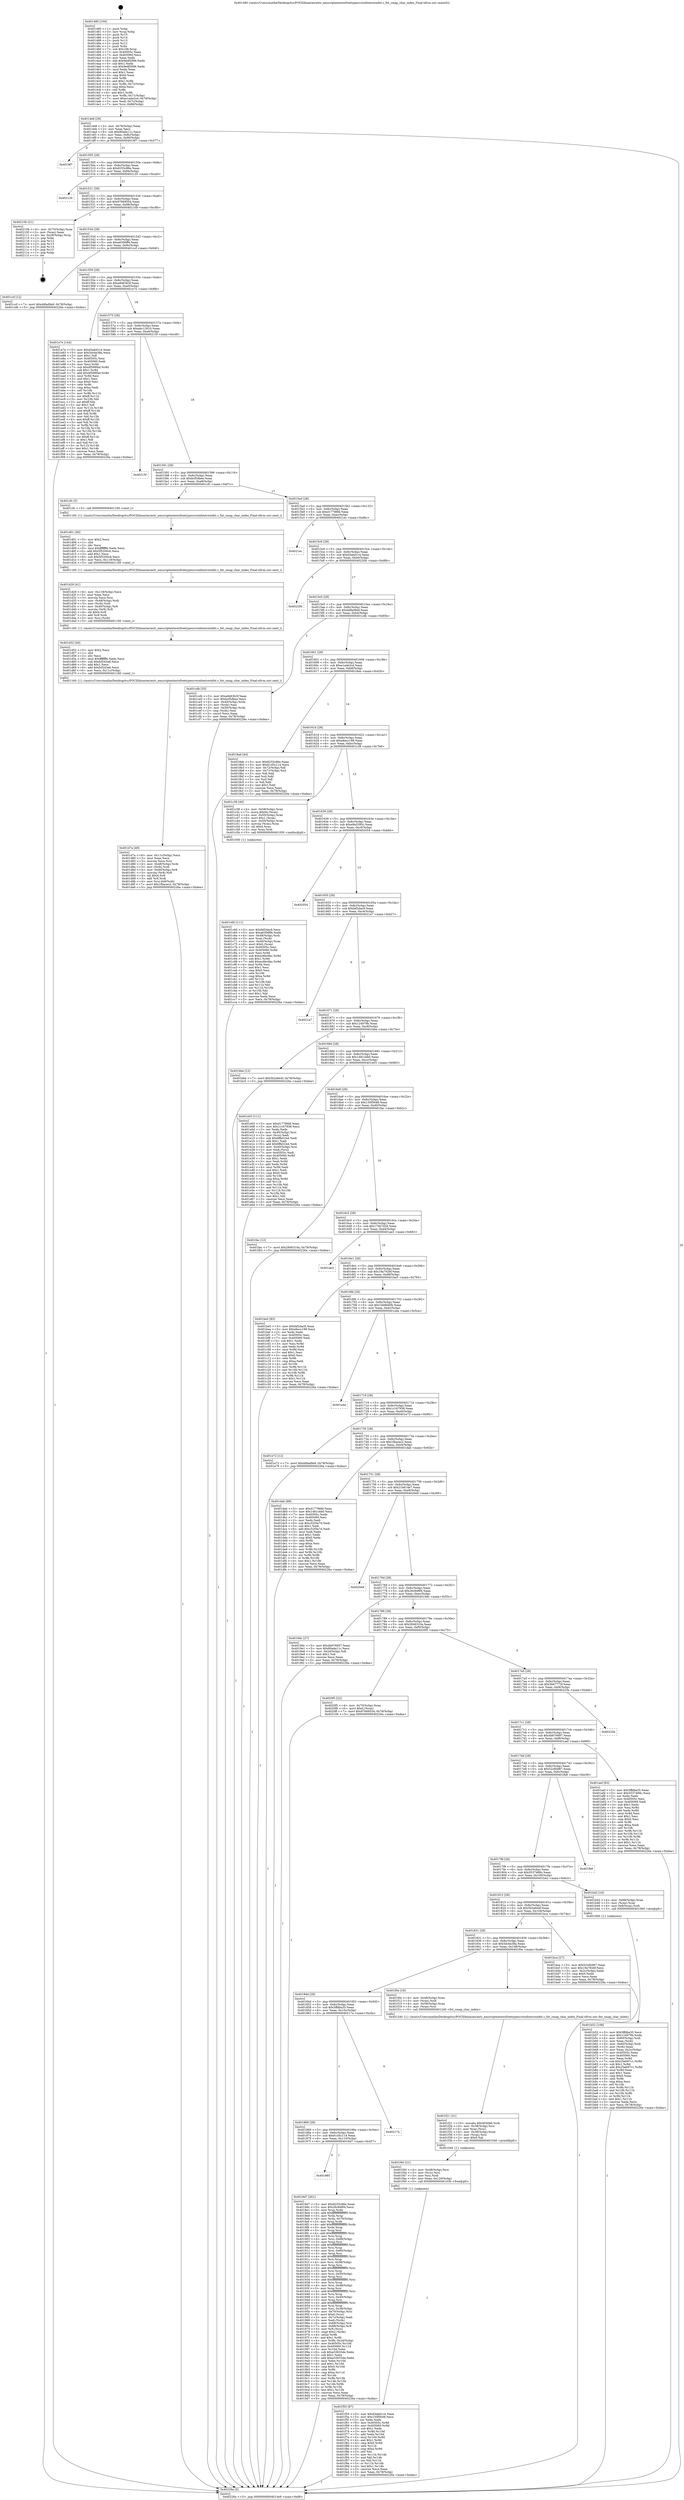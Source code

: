 digraph "0x401480" {
  label = "0x401480 (/mnt/c/Users/mathe/Desktop/tcc/POCII/binaries/extr_emscriptentestsfreetypesrcwinfontswinfnt.c_fnt_cmap_char_index_Final-ollvm.out::main(0))"
  labelloc = "t"
  node[shape=record]

  Entry [label="",width=0.3,height=0.3,shape=circle,fillcolor=black,style=filled]
  "0x4014e8" [label="{
     0x4014e8 [29]\l
     | [instrs]\l
     &nbsp;&nbsp;0x4014e8 \<+3\>: mov -0x78(%rbp),%eax\l
     &nbsp;&nbsp;0x4014eb \<+2\>: mov %eax,%ecx\l
     &nbsp;&nbsp;0x4014ed \<+6\>: sub $0x80ada11c,%ecx\l
     &nbsp;&nbsp;0x4014f3 \<+6\>: mov %eax,-0x8c(%rbp)\l
     &nbsp;&nbsp;0x4014f9 \<+6\>: mov %ecx,-0x90(%rbp)\l
     &nbsp;&nbsp;0x4014ff \<+6\>: je 00000000004019f7 \<main+0x577\>\l
  }"]
  "0x4019f7" [label="{
     0x4019f7\l
  }", style=dashed]
  "0x401505" [label="{
     0x401505 [28]\l
     | [instrs]\l
     &nbsp;&nbsp;0x401505 \<+5\>: jmp 000000000040150a \<main+0x8a\>\l
     &nbsp;&nbsp;0x40150a \<+6\>: mov -0x8c(%rbp),%eax\l
     &nbsp;&nbsp;0x401510 \<+5\>: sub $0x8255c86e,%eax\l
     &nbsp;&nbsp;0x401515 \<+6\>: mov %eax,-0x94(%rbp)\l
     &nbsp;&nbsp;0x40151b \<+6\>: je 0000000000402120 \<main+0xca0\>\l
  }"]
  Exit [label="",width=0.3,height=0.3,shape=circle,fillcolor=black,style=filled,peripheries=2]
  "0x402120" [label="{
     0x402120\l
  }", style=dashed]
  "0x401521" [label="{
     0x401521 [28]\l
     | [instrs]\l
     &nbsp;&nbsp;0x401521 \<+5\>: jmp 0000000000401526 \<main+0xa6\>\l
     &nbsp;&nbsp;0x401526 \<+6\>: mov -0x8c(%rbp),%eax\l
     &nbsp;&nbsp;0x40152c \<+5\>: sub $0x97669554,%eax\l
     &nbsp;&nbsp;0x401531 \<+6\>: mov %eax,-0x98(%rbp)\l
     &nbsp;&nbsp;0x401537 \<+6\>: je 000000000040210b \<main+0xc8b\>\l
  }"]
  "0x401f55" [label="{
     0x401f55 [87]\l
     | [instrs]\l
     &nbsp;&nbsp;0x401f55 \<+5\>: mov $0xd3abd1c4,%eax\l
     &nbsp;&nbsp;0x401f5a \<+5\>: mov $0x150f5648,%ecx\l
     &nbsp;&nbsp;0x401f5f \<+2\>: xor %edx,%edx\l
     &nbsp;&nbsp;0x401f61 \<+8\>: mov 0x40505c,%r8d\l
     &nbsp;&nbsp;0x401f69 \<+8\>: mov 0x405060,%r9d\l
     &nbsp;&nbsp;0x401f71 \<+3\>: sub $0x1,%edx\l
     &nbsp;&nbsp;0x401f74 \<+3\>: mov %r8d,%r10d\l
     &nbsp;&nbsp;0x401f77 \<+3\>: add %edx,%r10d\l
     &nbsp;&nbsp;0x401f7a \<+4\>: imul %r10d,%r8d\l
     &nbsp;&nbsp;0x401f7e \<+4\>: and $0x1,%r8d\l
     &nbsp;&nbsp;0x401f82 \<+4\>: cmp $0x0,%r8d\l
     &nbsp;&nbsp;0x401f86 \<+4\>: sete %r11b\l
     &nbsp;&nbsp;0x401f8a \<+4\>: cmp $0xa,%r9d\l
     &nbsp;&nbsp;0x401f8e \<+3\>: setl %bl\l
     &nbsp;&nbsp;0x401f91 \<+3\>: mov %r11b,%r14b\l
     &nbsp;&nbsp;0x401f94 \<+3\>: and %bl,%r14b\l
     &nbsp;&nbsp;0x401f97 \<+3\>: xor %bl,%r11b\l
     &nbsp;&nbsp;0x401f9a \<+3\>: or %r11b,%r14b\l
     &nbsp;&nbsp;0x401f9d \<+4\>: test $0x1,%r14b\l
     &nbsp;&nbsp;0x401fa1 \<+3\>: cmovne %ecx,%eax\l
     &nbsp;&nbsp;0x401fa4 \<+3\>: mov %eax,-0x78(%rbp)\l
     &nbsp;&nbsp;0x401fa7 \<+5\>: jmp 000000000040226a \<main+0xdea\>\l
  }"]
  "0x40210b" [label="{
     0x40210b [21]\l
     | [instrs]\l
     &nbsp;&nbsp;0x40210b \<+4\>: mov -0x70(%rbp),%rax\l
     &nbsp;&nbsp;0x40210f \<+2\>: mov (%rax),%eax\l
     &nbsp;&nbsp;0x402111 \<+4\>: lea -0x28(%rbp),%rsp\l
     &nbsp;&nbsp;0x402115 \<+1\>: pop %rbx\l
     &nbsp;&nbsp;0x402116 \<+2\>: pop %r12\l
     &nbsp;&nbsp;0x402118 \<+2\>: pop %r13\l
     &nbsp;&nbsp;0x40211a \<+2\>: pop %r14\l
     &nbsp;&nbsp;0x40211c \<+2\>: pop %r15\l
     &nbsp;&nbsp;0x40211e \<+1\>: pop %rbp\l
     &nbsp;&nbsp;0x40211f \<+1\>: ret\l
  }"]
  "0x40153d" [label="{
     0x40153d [28]\l
     | [instrs]\l
     &nbsp;&nbsp;0x40153d \<+5\>: jmp 0000000000401542 \<main+0xc2\>\l
     &nbsp;&nbsp;0x401542 \<+6\>: mov -0x8c(%rbp),%eax\l
     &nbsp;&nbsp;0x401548 \<+5\>: sub $0xa6306ff4,%eax\l
     &nbsp;&nbsp;0x40154d \<+6\>: mov %eax,-0x9c(%rbp)\l
     &nbsp;&nbsp;0x401553 \<+6\>: je 0000000000401ccf \<main+0x84f\>\l
  }"]
  "0x401f40" [label="{
     0x401f40 [21]\l
     | [instrs]\l
     &nbsp;&nbsp;0x401f40 \<+4\>: mov -0x48(%rbp),%rsi\l
     &nbsp;&nbsp;0x401f44 \<+3\>: mov (%rsi),%rsi\l
     &nbsp;&nbsp;0x401f47 \<+3\>: mov %rsi,%rdi\l
     &nbsp;&nbsp;0x401f4a \<+6\>: mov %eax,-0x120(%rbp)\l
     &nbsp;&nbsp;0x401f50 \<+5\>: call 0000000000401030 \<free@plt\>\l
     | [calls]\l
     &nbsp;&nbsp;0x401030 \{1\} (unknown)\l
  }"]
  "0x401ccf" [label="{
     0x401ccf [12]\l
     | [instrs]\l
     &nbsp;&nbsp;0x401ccf \<+7\>: movl $0xddfad9a9,-0x78(%rbp)\l
     &nbsp;&nbsp;0x401cd6 \<+5\>: jmp 000000000040226a \<main+0xdea\>\l
  }"]
  "0x401559" [label="{
     0x401559 [28]\l
     | [instrs]\l
     &nbsp;&nbsp;0x401559 \<+5\>: jmp 000000000040155e \<main+0xde\>\l
     &nbsp;&nbsp;0x40155e \<+6\>: mov -0x8c(%rbp),%eax\l
     &nbsp;&nbsp;0x401564 \<+5\>: sub $0xa8d63b3f,%eax\l
     &nbsp;&nbsp;0x401569 \<+6\>: mov %eax,-0xa0(%rbp)\l
     &nbsp;&nbsp;0x40156f \<+6\>: je 0000000000401e7e \<main+0x9fe\>\l
  }"]
  "0x401f21" [label="{
     0x401f21 [31]\l
     | [instrs]\l
     &nbsp;&nbsp;0x401f21 \<+10\>: movabs $0x4030b6,%rdi\l
     &nbsp;&nbsp;0x401f2b \<+4\>: mov -0x38(%rbp),%rsi\l
     &nbsp;&nbsp;0x401f2f \<+3\>: mov %rax,(%rsi)\l
     &nbsp;&nbsp;0x401f32 \<+4\>: mov -0x38(%rbp),%rax\l
     &nbsp;&nbsp;0x401f36 \<+3\>: mov (%rax),%rsi\l
     &nbsp;&nbsp;0x401f39 \<+2\>: mov $0x0,%al\l
     &nbsp;&nbsp;0x401f3b \<+5\>: call 0000000000401040 \<printf@plt\>\l
     | [calls]\l
     &nbsp;&nbsp;0x401040 \{1\} (unknown)\l
  }"]
  "0x401e7e" [label="{
     0x401e7e [144]\l
     | [instrs]\l
     &nbsp;&nbsp;0x401e7e \<+5\>: mov $0xd3abd1c4,%eax\l
     &nbsp;&nbsp;0x401e83 \<+5\>: mov $0x5dcbe38a,%ecx\l
     &nbsp;&nbsp;0x401e88 \<+2\>: mov $0x1,%dl\l
     &nbsp;&nbsp;0x401e8a \<+7\>: mov 0x40505c,%esi\l
     &nbsp;&nbsp;0x401e91 \<+7\>: mov 0x405060,%edi\l
     &nbsp;&nbsp;0x401e98 \<+3\>: mov %esi,%r8d\l
     &nbsp;&nbsp;0x401e9b \<+7\>: sub $0x4f599f4d,%r8d\l
     &nbsp;&nbsp;0x401ea2 \<+4\>: sub $0x1,%r8d\l
     &nbsp;&nbsp;0x401ea6 \<+7\>: add $0x4f599f4d,%r8d\l
     &nbsp;&nbsp;0x401ead \<+4\>: imul %r8d,%esi\l
     &nbsp;&nbsp;0x401eb1 \<+3\>: and $0x1,%esi\l
     &nbsp;&nbsp;0x401eb4 \<+3\>: cmp $0x0,%esi\l
     &nbsp;&nbsp;0x401eb7 \<+4\>: sete %r9b\l
     &nbsp;&nbsp;0x401ebb \<+3\>: cmp $0xa,%edi\l
     &nbsp;&nbsp;0x401ebe \<+4\>: setl %r10b\l
     &nbsp;&nbsp;0x401ec2 \<+3\>: mov %r9b,%r11b\l
     &nbsp;&nbsp;0x401ec5 \<+4\>: xor $0xff,%r11b\l
     &nbsp;&nbsp;0x401ec9 \<+3\>: mov %r10b,%bl\l
     &nbsp;&nbsp;0x401ecc \<+3\>: xor $0xff,%bl\l
     &nbsp;&nbsp;0x401ecf \<+3\>: xor $0x1,%dl\l
     &nbsp;&nbsp;0x401ed2 \<+3\>: mov %r11b,%r14b\l
     &nbsp;&nbsp;0x401ed5 \<+4\>: and $0xff,%r14b\l
     &nbsp;&nbsp;0x401ed9 \<+3\>: and %dl,%r9b\l
     &nbsp;&nbsp;0x401edc \<+3\>: mov %bl,%r15b\l
     &nbsp;&nbsp;0x401edf \<+4\>: and $0xff,%r15b\l
     &nbsp;&nbsp;0x401ee3 \<+3\>: and %dl,%r10b\l
     &nbsp;&nbsp;0x401ee6 \<+3\>: or %r9b,%r14b\l
     &nbsp;&nbsp;0x401ee9 \<+3\>: or %r10b,%r15b\l
     &nbsp;&nbsp;0x401eec \<+3\>: xor %r15b,%r14b\l
     &nbsp;&nbsp;0x401eef \<+3\>: or %bl,%r11b\l
     &nbsp;&nbsp;0x401ef2 \<+4\>: xor $0xff,%r11b\l
     &nbsp;&nbsp;0x401ef6 \<+3\>: or $0x1,%dl\l
     &nbsp;&nbsp;0x401ef9 \<+3\>: and %dl,%r11b\l
     &nbsp;&nbsp;0x401efc \<+3\>: or %r11b,%r14b\l
     &nbsp;&nbsp;0x401eff \<+4\>: test $0x1,%r14b\l
     &nbsp;&nbsp;0x401f03 \<+3\>: cmovne %ecx,%eax\l
     &nbsp;&nbsp;0x401f06 \<+3\>: mov %eax,-0x78(%rbp)\l
     &nbsp;&nbsp;0x401f09 \<+5\>: jmp 000000000040226a \<main+0xdea\>\l
  }"]
  "0x401575" [label="{
     0x401575 [28]\l
     | [instrs]\l
     &nbsp;&nbsp;0x401575 \<+5\>: jmp 000000000040157a \<main+0xfa\>\l
     &nbsp;&nbsp;0x40157a \<+6\>: mov -0x8c(%rbp),%eax\l
     &nbsp;&nbsp;0x401580 \<+5\>: sub $0xabc12610,%eax\l
     &nbsp;&nbsp;0x401585 \<+6\>: mov %eax,-0xa4(%rbp)\l
     &nbsp;&nbsp;0x40158b \<+6\>: je 000000000040215f \<main+0xcdf\>\l
  }"]
  "0x401d7a" [label="{
     0x401d7a [49]\l
     | [instrs]\l
     &nbsp;&nbsp;0x401d7a \<+6\>: mov -0x11c(%rbp),%ecx\l
     &nbsp;&nbsp;0x401d80 \<+3\>: imul %eax,%ecx\l
     &nbsp;&nbsp;0x401d83 \<+3\>: movslq %ecx,%rsi\l
     &nbsp;&nbsp;0x401d86 \<+4\>: mov -0x48(%rbp),%rdi\l
     &nbsp;&nbsp;0x401d8a \<+3\>: mov (%rdi),%rdi\l
     &nbsp;&nbsp;0x401d8d \<+4\>: mov -0x40(%rbp),%r8\l
     &nbsp;&nbsp;0x401d91 \<+3\>: movslq (%r8),%r8\l
     &nbsp;&nbsp;0x401d94 \<+4\>: shl $0x4,%r8\l
     &nbsp;&nbsp;0x401d98 \<+3\>: add %r8,%rdi\l
     &nbsp;&nbsp;0x401d9b \<+4\>: mov %rsi,0x8(%rdi)\l
     &nbsp;&nbsp;0x401d9f \<+7\>: movl $0x1fbacec2,-0x78(%rbp)\l
     &nbsp;&nbsp;0x401da6 \<+5\>: jmp 000000000040226a \<main+0xdea\>\l
  }"]
  "0x40215f" [label="{
     0x40215f\l
  }", style=dashed]
  "0x401591" [label="{
     0x401591 [28]\l
     | [instrs]\l
     &nbsp;&nbsp;0x401591 \<+5\>: jmp 0000000000401596 \<main+0x116\>\l
     &nbsp;&nbsp;0x401596 \<+6\>: mov -0x8c(%rbp),%eax\l
     &nbsp;&nbsp;0x40159c \<+5\>: sub $0xbcf5dbee,%eax\l
     &nbsp;&nbsp;0x4015a1 \<+6\>: mov %eax,-0xa8(%rbp)\l
     &nbsp;&nbsp;0x4015a7 \<+6\>: je 0000000000401cfc \<main+0x87c\>\l
  }"]
  "0x401d52" [label="{
     0x401d52 [40]\l
     | [instrs]\l
     &nbsp;&nbsp;0x401d52 \<+5\>: mov $0x2,%ecx\l
     &nbsp;&nbsp;0x401d57 \<+1\>: cltd\l
     &nbsp;&nbsp;0x401d58 \<+2\>: idiv %ecx\l
     &nbsp;&nbsp;0x401d5a \<+6\>: imul $0xfffffffe,%edx,%ecx\l
     &nbsp;&nbsp;0x401d60 \<+6\>: sub $0xfcf243a6,%ecx\l
     &nbsp;&nbsp;0x401d66 \<+3\>: add $0x1,%ecx\l
     &nbsp;&nbsp;0x401d69 \<+6\>: add $0xfcf243a6,%ecx\l
     &nbsp;&nbsp;0x401d6f \<+6\>: mov %ecx,-0x11c(%rbp)\l
     &nbsp;&nbsp;0x401d75 \<+5\>: call 0000000000401160 \<next_i\>\l
     | [calls]\l
     &nbsp;&nbsp;0x401160 \{1\} (/mnt/c/Users/mathe/Desktop/tcc/POCII/binaries/extr_emscriptentestsfreetypesrcwinfontswinfnt.c_fnt_cmap_char_index_Final-ollvm.out::next_i)\l
  }"]
  "0x401cfc" [label="{
     0x401cfc [5]\l
     | [instrs]\l
     &nbsp;&nbsp;0x401cfc \<+5\>: call 0000000000401160 \<next_i\>\l
     | [calls]\l
     &nbsp;&nbsp;0x401160 \{1\} (/mnt/c/Users/mathe/Desktop/tcc/POCII/binaries/extr_emscriptentestsfreetypesrcwinfontswinfnt.c_fnt_cmap_char_index_Final-ollvm.out::next_i)\l
  }"]
  "0x4015ad" [label="{
     0x4015ad [28]\l
     | [instrs]\l
     &nbsp;&nbsp;0x4015ad \<+5\>: jmp 00000000004015b2 \<main+0x132\>\l
     &nbsp;&nbsp;0x4015b2 \<+6\>: mov -0x8c(%rbp),%eax\l
     &nbsp;&nbsp;0x4015b8 \<+5\>: sub $0xd17786fd,%eax\l
     &nbsp;&nbsp;0x4015bd \<+6\>: mov %eax,-0xac(%rbp)\l
     &nbsp;&nbsp;0x4015c3 \<+6\>: je 00000000004021ec \<main+0xd6c\>\l
  }"]
  "0x401d29" [label="{
     0x401d29 [41]\l
     | [instrs]\l
     &nbsp;&nbsp;0x401d29 \<+6\>: mov -0x118(%rbp),%ecx\l
     &nbsp;&nbsp;0x401d2f \<+3\>: imul %eax,%ecx\l
     &nbsp;&nbsp;0x401d32 \<+3\>: movslq %ecx,%rsi\l
     &nbsp;&nbsp;0x401d35 \<+4\>: mov -0x48(%rbp),%rdi\l
     &nbsp;&nbsp;0x401d39 \<+3\>: mov (%rdi),%rdi\l
     &nbsp;&nbsp;0x401d3c \<+4\>: mov -0x40(%rbp),%r8\l
     &nbsp;&nbsp;0x401d40 \<+3\>: movslq (%r8),%r8\l
     &nbsp;&nbsp;0x401d43 \<+4\>: shl $0x4,%r8\l
     &nbsp;&nbsp;0x401d47 \<+3\>: add %r8,%rdi\l
     &nbsp;&nbsp;0x401d4a \<+3\>: mov %rsi,(%rdi)\l
     &nbsp;&nbsp;0x401d4d \<+5\>: call 0000000000401160 \<next_i\>\l
     | [calls]\l
     &nbsp;&nbsp;0x401160 \{1\} (/mnt/c/Users/mathe/Desktop/tcc/POCII/binaries/extr_emscriptentestsfreetypesrcwinfontswinfnt.c_fnt_cmap_char_index_Final-ollvm.out::next_i)\l
  }"]
  "0x4021ec" [label="{
     0x4021ec\l
  }", style=dashed]
  "0x4015c9" [label="{
     0x4015c9 [28]\l
     | [instrs]\l
     &nbsp;&nbsp;0x4015c9 \<+5\>: jmp 00000000004015ce \<main+0x14e\>\l
     &nbsp;&nbsp;0x4015ce \<+6\>: mov -0x8c(%rbp),%eax\l
     &nbsp;&nbsp;0x4015d4 \<+5\>: sub $0xd3abd1c4,%eax\l
     &nbsp;&nbsp;0x4015d9 \<+6\>: mov %eax,-0xb0(%rbp)\l
     &nbsp;&nbsp;0x4015df \<+6\>: je 000000000040220b \<main+0xd8b\>\l
  }"]
  "0x401d01" [label="{
     0x401d01 [40]\l
     | [instrs]\l
     &nbsp;&nbsp;0x401d01 \<+5\>: mov $0x2,%ecx\l
     &nbsp;&nbsp;0x401d06 \<+1\>: cltd\l
     &nbsp;&nbsp;0x401d07 \<+2\>: idiv %ecx\l
     &nbsp;&nbsp;0x401d09 \<+6\>: imul $0xfffffffe,%edx,%ecx\l
     &nbsp;&nbsp;0x401d0f \<+6\>: add $0x5f5200c6,%ecx\l
     &nbsp;&nbsp;0x401d15 \<+3\>: add $0x1,%ecx\l
     &nbsp;&nbsp;0x401d18 \<+6\>: sub $0x5f5200c6,%ecx\l
     &nbsp;&nbsp;0x401d1e \<+6\>: mov %ecx,-0x118(%rbp)\l
     &nbsp;&nbsp;0x401d24 \<+5\>: call 0000000000401160 \<next_i\>\l
     | [calls]\l
     &nbsp;&nbsp;0x401160 \{1\} (/mnt/c/Users/mathe/Desktop/tcc/POCII/binaries/extr_emscriptentestsfreetypesrcwinfontswinfnt.c_fnt_cmap_char_index_Final-ollvm.out::next_i)\l
  }"]
  "0x40220b" [label="{
     0x40220b\l
  }", style=dashed]
  "0x4015e5" [label="{
     0x4015e5 [28]\l
     | [instrs]\l
     &nbsp;&nbsp;0x4015e5 \<+5\>: jmp 00000000004015ea \<main+0x16a\>\l
     &nbsp;&nbsp;0x4015ea \<+6\>: mov -0x8c(%rbp),%eax\l
     &nbsp;&nbsp;0x4015f0 \<+5\>: sub $0xddfad9a9,%eax\l
     &nbsp;&nbsp;0x4015f5 \<+6\>: mov %eax,-0xb4(%rbp)\l
     &nbsp;&nbsp;0x4015fb \<+6\>: je 0000000000401cdb \<main+0x85b\>\l
  }"]
  "0x401c60" [label="{
     0x401c60 [111]\l
     | [instrs]\l
     &nbsp;&nbsp;0x401c60 \<+5\>: mov $0xfaf2dac9,%ecx\l
     &nbsp;&nbsp;0x401c65 \<+5\>: mov $0xa6306ff4,%edx\l
     &nbsp;&nbsp;0x401c6a \<+4\>: mov -0x48(%rbp),%rdi\l
     &nbsp;&nbsp;0x401c6e \<+3\>: mov %rax,(%rdi)\l
     &nbsp;&nbsp;0x401c71 \<+4\>: mov -0x40(%rbp),%rax\l
     &nbsp;&nbsp;0x401c75 \<+6\>: movl $0x0,(%rax)\l
     &nbsp;&nbsp;0x401c7b \<+7\>: mov 0x40505c,%esi\l
     &nbsp;&nbsp;0x401c82 \<+8\>: mov 0x405060,%r8d\l
     &nbsp;&nbsp;0x401c8a \<+3\>: mov %esi,%r9d\l
     &nbsp;&nbsp;0x401c8d \<+7\>: sub $0xec6bc6bc,%r9d\l
     &nbsp;&nbsp;0x401c94 \<+4\>: sub $0x1,%r9d\l
     &nbsp;&nbsp;0x401c98 \<+7\>: add $0xec6bc6bc,%r9d\l
     &nbsp;&nbsp;0x401c9f \<+4\>: imul %r9d,%esi\l
     &nbsp;&nbsp;0x401ca3 \<+3\>: and $0x1,%esi\l
     &nbsp;&nbsp;0x401ca6 \<+3\>: cmp $0x0,%esi\l
     &nbsp;&nbsp;0x401ca9 \<+4\>: sete %r10b\l
     &nbsp;&nbsp;0x401cad \<+4\>: cmp $0xa,%r8d\l
     &nbsp;&nbsp;0x401cb1 \<+4\>: setl %r11b\l
     &nbsp;&nbsp;0x401cb5 \<+3\>: mov %r10b,%bl\l
     &nbsp;&nbsp;0x401cb8 \<+3\>: and %r11b,%bl\l
     &nbsp;&nbsp;0x401cbb \<+3\>: xor %r11b,%r10b\l
     &nbsp;&nbsp;0x401cbe \<+3\>: or %r10b,%bl\l
     &nbsp;&nbsp;0x401cc1 \<+3\>: test $0x1,%bl\l
     &nbsp;&nbsp;0x401cc4 \<+3\>: cmovne %edx,%ecx\l
     &nbsp;&nbsp;0x401cc7 \<+3\>: mov %ecx,-0x78(%rbp)\l
     &nbsp;&nbsp;0x401cca \<+5\>: jmp 000000000040226a \<main+0xdea\>\l
  }"]
  "0x401cdb" [label="{
     0x401cdb [33]\l
     | [instrs]\l
     &nbsp;&nbsp;0x401cdb \<+5\>: mov $0xa8d63b3f,%eax\l
     &nbsp;&nbsp;0x401ce0 \<+5\>: mov $0xbcf5dbee,%ecx\l
     &nbsp;&nbsp;0x401ce5 \<+4\>: mov -0x40(%rbp),%rdx\l
     &nbsp;&nbsp;0x401ce9 \<+2\>: mov (%rdx),%esi\l
     &nbsp;&nbsp;0x401ceb \<+4\>: mov -0x50(%rbp),%rdx\l
     &nbsp;&nbsp;0x401cef \<+2\>: cmp (%rdx),%esi\l
     &nbsp;&nbsp;0x401cf1 \<+3\>: cmovl %ecx,%eax\l
     &nbsp;&nbsp;0x401cf4 \<+3\>: mov %eax,-0x78(%rbp)\l
     &nbsp;&nbsp;0x401cf7 \<+5\>: jmp 000000000040226a \<main+0xdea\>\l
  }"]
  "0x401601" [label="{
     0x401601 [28]\l
     | [instrs]\l
     &nbsp;&nbsp;0x401601 \<+5\>: jmp 0000000000401606 \<main+0x186\>\l
     &nbsp;&nbsp;0x401606 \<+6\>: mov -0x8c(%rbp),%eax\l
     &nbsp;&nbsp;0x40160c \<+5\>: sub $0xe1ade2cd,%eax\l
     &nbsp;&nbsp;0x401611 \<+6\>: mov %eax,-0xb8(%rbp)\l
     &nbsp;&nbsp;0x401617 \<+6\>: je 00000000004018ab \<main+0x42b\>\l
  }"]
  "0x401b52" [label="{
     0x401b52 [108]\l
     | [instrs]\l
     &nbsp;&nbsp;0x401b52 \<+5\>: mov $0x5ffdba35,%ecx\l
     &nbsp;&nbsp;0x401b57 \<+5\>: mov $0x124979b,%edx\l
     &nbsp;&nbsp;0x401b5c \<+4\>: mov -0x60(%rbp),%rdi\l
     &nbsp;&nbsp;0x401b60 \<+2\>: mov %eax,(%rdi)\l
     &nbsp;&nbsp;0x401b62 \<+4\>: mov -0x60(%rbp),%rdi\l
     &nbsp;&nbsp;0x401b66 \<+2\>: mov (%rdi),%eax\l
     &nbsp;&nbsp;0x401b68 \<+3\>: mov %eax,-0x2c(%rbp)\l
     &nbsp;&nbsp;0x401b6b \<+7\>: mov 0x40505c,%eax\l
     &nbsp;&nbsp;0x401b72 \<+7\>: mov 0x405060,%esi\l
     &nbsp;&nbsp;0x401b79 \<+3\>: mov %eax,%r8d\l
     &nbsp;&nbsp;0x401b7c \<+7\>: sub $0x25eb97c1,%r8d\l
     &nbsp;&nbsp;0x401b83 \<+4\>: sub $0x1,%r8d\l
     &nbsp;&nbsp;0x401b87 \<+7\>: add $0x25eb97c1,%r8d\l
     &nbsp;&nbsp;0x401b8e \<+4\>: imul %r8d,%eax\l
     &nbsp;&nbsp;0x401b92 \<+3\>: and $0x1,%eax\l
     &nbsp;&nbsp;0x401b95 \<+3\>: cmp $0x0,%eax\l
     &nbsp;&nbsp;0x401b98 \<+4\>: sete %r9b\l
     &nbsp;&nbsp;0x401b9c \<+3\>: cmp $0xa,%esi\l
     &nbsp;&nbsp;0x401b9f \<+4\>: setl %r10b\l
     &nbsp;&nbsp;0x401ba3 \<+3\>: mov %r9b,%r11b\l
     &nbsp;&nbsp;0x401ba6 \<+3\>: and %r10b,%r11b\l
     &nbsp;&nbsp;0x401ba9 \<+3\>: xor %r10b,%r9b\l
     &nbsp;&nbsp;0x401bac \<+3\>: or %r9b,%r11b\l
     &nbsp;&nbsp;0x401baf \<+4\>: test $0x1,%r11b\l
     &nbsp;&nbsp;0x401bb3 \<+3\>: cmovne %edx,%ecx\l
     &nbsp;&nbsp;0x401bb6 \<+3\>: mov %ecx,-0x78(%rbp)\l
     &nbsp;&nbsp;0x401bb9 \<+5\>: jmp 000000000040226a \<main+0xdea\>\l
  }"]
  "0x4018ab" [label="{
     0x4018ab [44]\l
     | [instrs]\l
     &nbsp;&nbsp;0x4018ab \<+5\>: mov $0x8255c86e,%eax\l
     &nbsp;&nbsp;0x4018b0 \<+5\>: mov $0x61d5c114,%ecx\l
     &nbsp;&nbsp;0x4018b5 \<+3\>: mov -0x72(%rbp),%dl\l
     &nbsp;&nbsp;0x4018b8 \<+4\>: mov -0x71(%rbp),%sil\l
     &nbsp;&nbsp;0x4018bc \<+3\>: mov %dl,%dil\l
     &nbsp;&nbsp;0x4018bf \<+3\>: and %sil,%dil\l
     &nbsp;&nbsp;0x4018c2 \<+3\>: xor %sil,%dl\l
     &nbsp;&nbsp;0x4018c5 \<+3\>: or %dl,%dil\l
     &nbsp;&nbsp;0x4018c8 \<+4\>: test $0x1,%dil\l
     &nbsp;&nbsp;0x4018cc \<+3\>: cmovne %ecx,%eax\l
     &nbsp;&nbsp;0x4018cf \<+3\>: mov %eax,-0x78(%rbp)\l
     &nbsp;&nbsp;0x4018d2 \<+5\>: jmp 000000000040226a \<main+0xdea\>\l
  }"]
  "0x40161d" [label="{
     0x40161d [28]\l
     | [instrs]\l
     &nbsp;&nbsp;0x40161d \<+5\>: jmp 0000000000401622 \<main+0x1a2\>\l
     &nbsp;&nbsp;0x401622 \<+6\>: mov -0x8c(%rbp),%eax\l
     &nbsp;&nbsp;0x401628 \<+5\>: sub $0xe6ecc199,%eax\l
     &nbsp;&nbsp;0x40162d \<+6\>: mov %eax,-0xbc(%rbp)\l
     &nbsp;&nbsp;0x401633 \<+6\>: je 0000000000401c38 \<main+0x7b8\>\l
  }"]
  "0x40226a" [label="{
     0x40226a [5]\l
     | [instrs]\l
     &nbsp;&nbsp;0x40226a \<+5\>: jmp 00000000004014e8 \<main+0x68\>\l
  }"]
  "0x401480" [label="{
     0x401480 [104]\l
     | [instrs]\l
     &nbsp;&nbsp;0x401480 \<+1\>: push %rbp\l
     &nbsp;&nbsp;0x401481 \<+3\>: mov %rsp,%rbp\l
     &nbsp;&nbsp;0x401484 \<+2\>: push %r15\l
     &nbsp;&nbsp;0x401486 \<+2\>: push %r14\l
     &nbsp;&nbsp;0x401488 \<+2\>: push %r13\l
     &nbsp;&nbsp;0x40148a \<+2\>: push %r12\l
     &nbsp;&nbsp;0x40148c \<+1\>: push %rbx\l
     &nbsp;&nbsp;0x40148d \<+7\>: sub $0x108,%rsp\l
     &nbsp;&nbsp;0x401494 \<+7\>: mov 0x40505c,%eax\l
     &nbsp;&nbsp;0x40149b \<+7\>: mov 0x405060,%ecx\l
     &nbsp;&nbsp;0x4014a2 \<+2\>: mov %eax,%edx\l
     &nbsp;&nbsp;0x4014a4 \<+6\>: add $0x9edf2696,%edx\l
     &nbsp;&nbsp;0x4014aa \<+3\>: sub $0x1,%edx\l
     &nbsp;&nbsp;0x4014ad \<+6\>: sub $0x9edf2696,%edx\l
     &nbsp;&nbsp;0x4014b3 \<+3\>: imul %edx,%eax\l
     &nbsp;&nbsp;0x4014b6 \<+3\>: and $0x1,%eax\l
     &nbsp;&nbsp;0x4014b9 \<+3\>: cmp $0x0,%eax\l
     &nbsp;&nbsp;0x4014bc \<+4\>: sete %r8b\l
     &nbsp;&nbsp;0x4014c0 \<+4\>: and $0x1,%r8b\l
     &nbsp;&nbsp;0x4014c4 \<+4\>: mov %r8b,-0x72(%rbp)\l
     &nbsp;&nbsp;0x4014c8 \<+3\>: cmp $0xa,%ecx\l
     &nbsp;&nbsp;0x4014cb \<+4\>: setl %r8b\l
     &nbsp;&nbsp;0x4014cf \<+4\>: and $0x1,%r8b\l
     &nbsp;&nbsp;0x4014d3 \<+4\>: mov %r8b,-0x71(%rbp)\l
     &nbsp;&nbsp;0x4014d7 \<+7\>: movl $0xe1ade2cd,-0x78(%rbp)\l
     &nbsp;&nbsp;0x4014de \<+3\>: mov %edi,-0x7c(%rbp)\l
     &nbsp;&nbsp;0x4014e1 \<+7\>: mov %rsi,-0x88(%rbp)\l
  }"]
  "0x401885" [label="{
     0x401885\l
  }", style=dashed]
  "0x401c38" [label="{
     0x401c38 [40]\l
     | [instrs]\l
     &nbsp;&nbsp;0x401c38 \<+4\>: mov -0x58(%rbp),%rax\l
     &nbsp;&nbsp;0x401c3c \<+7\>: movq $0x64,(%rax)\l
     &nbsp;&nbsp;0x401c43 \<+4\>: mov -0x50(%rbp),%rax\l
     &nbsp;&nbsp;0x401c47 \<+6\>: movl $0x1,(%rax)\l
     &nbsp;&nbsp;0x401c4d \<+4\>: mov -0x50(%rbp),%rax\l
     &nbsp;&nbsp;0x401c51 \<+3\>: movslq (%rax),%rax\l
     &nbsp;&nbsp;0x401c54 \<+4\>: shl $0x4,%rax\l
     &nbsp;&nbsp;0x401c58 \<+3\>: mov %rax,%rdi\l
     &nbsp;&nbsp;0x401c5b \<+5\>: call 0000000000401050 \<malloc@plt\>\l
     | [calls]\l
     &nbsp;&nbsp;0x401050 \{1\} (unknown)\l
  }"]
  "0x401639" [label="{
     0x401639 [28]\l
     | [instrs]\l
     &nbsp;&nbsp;0x401639 \<+5\>: jmp 000000000040163e \<main+0x1be\>\l
     &nbsp;&nbsp;0x40163e \<+6\>: mov -0x8c(%rbp),%eax\l
     &nbsp;&nbsp;0x401644 \<+5\>: sub $0xe9a5395c,%eax\l
     &nbsp;&nbsp;0x401649 \<+6\>: mov %eax,-0xc0(%rbp)\l
     &nbsp;&nbsp;0x40164f \<+6\>: je 0000000000402054 \<main+0xbd4\>\l
  }"]
  "0x4018d7" [label="{
     0x4018d7 [261]\l
     | [instrs]\l
     &nbsp;&nbsp;0x4018d7 \<+5\>: mov $0x8255c86e,%eax\l
     &nbsp;&nbsp;0x4018dc \<+5\>: mov $0x26c848f4,%ecx\l
     &nbsp;&nbsp;0x4018e1 \<+3\>: mov %rsp,%rdx\l
     &nbsp;&nbsp;0x4018e4 \<+4\>: add $0xfffffffffffffff0,%rdx\l
     &nbsp;&nbsp;0x4018e8 \<+3\>: mov %rdx,%rsp\l
     &nbsp;&nbsp;0x4018eb \<+4\>: mov %rdx,-0x70(%rbp)\l
     &nbsp;&nbsp;0x4018ef \<+3\>: mov %rsp,%rdx\l
     &nbsp;&nbsp;0x4018f2 \<+4\>: add $0xfffffffffffffff0,%rdx\l
     &nbsp;&nbsp;0x4018f6 \<+3\>: mov %rdx,%rsp\l
     &nbsp;&nbsp;0x4018f9 \<+3\>: mov %rsp,%rsi\l
     &nbsp;&nbsp;0x4018fc \<+4\>: add $0xfffffffffffffff0,%rsi\l
     &nbsp;&nbsp;0x401900 \<+3\>: mov %rsi,%rsp\l
     &nbsp;&nbsp;0x401903 \<+4\>: mov %rsi,-0x68(%rbp)\l
     &nbsp;&nbsp;0x401907 \<+3\>: mov %rsp,%rsi\l
     &nbsp;&nbsp;0x40190a \<+4\>: add $0xfffffffffffffff0,%rsi\l
     &nbsp;&nbsp;0x40190e \<+3\>: mov %rsi,%rsp\l
     &nbsp;&nbsp;0x401911 \<+4\>: mov %rsi,-0x60(%rbp)\l
     &nbsp;&nbsp;0x401915 \<+3\>: mov %rsp,%rsi\l
     &nbsp;&nbsp;0x401918 \<+4\>: add $0xfffffffffffffff0,%rsi\l
     &nbsp;&nbsp;0x40191c \<+3\>: mov %rsi,%rsp\l
     &nbsp;&nbsp;0x40191f \<+4\>: mov %rsi,-0x58(%rbp)\l
     &nbsp;&nbsp;0x401923 \<+3\>: mov %rsp,%rsi\l
     &nbsp;&nbsp;0x401926 \<+4\>: add $0xfffffffffffffff0,%rsi\l
     &nbsp;&nbsp;0x40192a \<+3\>: mov %rsi,%rsp\l
     &nbsp;&nbsp;0x40192d \<+4\>: mov %rsi,-0x50(%rbp)\l
     &nbsp;&nbsp;0x401931 \<+3\>: mov %rsp,%rsi\l
     &nbsp;&nbsp;0x401934 \<+4\>: add $0xfffffffffffffff0,%rsi\l
     &nbsp;&nbsp;0x401938 \<+3\>: mov %rsi,%rsp\l
     &nbsp;&nbsp;0x40193b \<+4\>: mov %rsi,-0x48(%rbp)\l
     &nbsp;&nbsp;0x40193f \<+3\>: mov %rsp,%rsi\l
     &nbsp;&nbsp;0x401942 \<+4\>: add $0xfffffffffffffff0,%rsi\l
     &nbsp;&nbsp;0x401946 \<+3\>: mov %rsi,%rsp\l
     &nbsp;&nbsp;0x401949 \<+4\>: mov %rsi,-0x40(%rbp)\l
     &nbsp;&nbsp;0x40194d \<+3\>: mov %rsp,%rsi\l
     &nbsp;&nbsp;0x401950 \<+4\>: add $0xfffffffffffffff0,%rsi\l
     &nbsp;&nbsp;0x401954 \<+3\>: mov %rsi,%rsp\l
     &nbsp;&nbsp;0x401957 \<+4\>: mov %rsi,-0x38(%rbp)\l
     &nbsp;&nbsp;0x40195b \<+4\>: mov -0x70(%rbp),%rsi\l
     &nbsp;&nbsp;0x40195f \<+6\>: movl $0x0,(%rsi)\l
     &nbsp;&nbsp;0x401965 \<+3\>: mov -0x7c(%rbp),%edi\l
     &nbsp;&nbsp;0x401968 \<+2\>: mov %edi,(%rdx)\l
     &nbsp;&nbsp;0x40196a \<+4\>: mov -0x68(%rbp),%rsi\l
     &nbsp;&nbsp;0x40196e \<+7\>: mov -0x88(%rbp),%r8\l
     &nbsp;&nbsp;0x401975 \<+3\>: mov %r8,(%rsi)\l
     &nbsp;&nbsp;0x401978 \<+3\>: cmpl $0x2,(%rdx)\l
     &nbsp;&nbsp;0x40197b \<+4\>: setne %r9b\l
     &nbsp;&nbsp;0x40197f \<+4\>: and $0x1,%r9b\l
     &nbsp;&nbsp;0x401983 \<+4\>: mov %r9b,-0x2d(%rbp)\l
     &nbsp;&nbsp;0x401987 \<+8\>: mov 0x40505c,%r10d\l
     &nbsp;&nbsp;0x40198f \<+8\>: mov 0x405060,%r11d\l
     &nbsp;&nbsp;0x401997 \<+3\>: mov %r10d,%ebx\l
     &nbsp;&nbsp;0x40199a \<+6\>: sub $0xe33633de,%ebx\l
     &nbsp;&nbsp;0x4019a0 \<+3\>: sub $0x1,%ebx\l
     &nbsp;&nbsp;0x4019a3 \<+6\>: add $0xe33633de,%ebx\l
     &nbsp;&nbsp;0x4019a9 \<+4\>: imul %ebx,%r10d\l
     &nbsp;&nbsp;0x4019ad \<+4\>: and $0x1,%r10d\l
     &nbsp;&nbsp;0x4019b1 \<+4\>: cmp $0x0,%r10d\l
     &nbsp;&nbsp;0x4019b5 \<+4\>: sete %r9b\l
     &nbsp;&nbsp;0x4019b9 \<+4\>: cmp $0xa,%r11d\l
     &nbsp;&nbsp;0x4019bd \<+4\>: setl %r14b\l
     &nbsp;&nbsp;0x4019c1 \<+3\>: mov %r9b,%r15b\l
     &nbsp;&nbsp;0x4019c4 \<+3\>: and %r14b,%r15b\l
     &nbsp;&nbsp;0x4019c7 \<+3\>: xor %r14b,%r9b\l
     &nbsp;&nbsp;0x4019ca \<+3\>: or %r9b,%r15b\l
     &nbsp;&nbsp;0x4019cd \<+4\>: test $0x1,%r15b\l
     &nbsp;&nbsp;0x4019d1 \<+3\>: cmovne %ecx,%eax\l
     &nbsp;&nbsp;0x4019d4 \<+3\>: mov %eax,-0x78(%rbp)\l
     &nbsp;&nbsp;0x4019d7 \<+5\>: jmp 000000000040226a \<main+0xdea\>\l
  }"]
  "0x402054" [label="{
     0x402054\l
  }", style=dashed]
  "0x401655" [label="{
     0x401655 [28]\l
     | [instrs]\l
     &nbsp;&nbsp;0x401655 \<+5\>: jmp 000000000040165a \<main+0x1da\>\l
     &nbsp;&nbsp;0x40165a \<+6\>: mov -0x8c(%rbp),%eax\l
     &nbsp;&nbsp;0x401660 \<+5\>: sub $0xfaf2dac9,%eax\l
     &nbsp;&nbsp;0x401665 \<+6\>: mov %eax,-0xc4(%rbp)\l
     &nbsp;&nbsp;0x40166b \<+6\>: je 00000000004021a7 \<main+0xd27\>\l
  }"]
  "0x401869" [label="{
     0x401869 [28]\l
     | [instrs]\l
     &nbsp;&nbsp;0x401869 \<+5\>: jmp 000000000040186e \<main+0x3ee\>\l
     &nbsp;&nbsp;0x40186e \<+6\>: mov -0x8c(%rbp),%eax\l
     &nbsp;&nbsp;0x401874 \<+5\>: sub $0x61d5c114,%eax\l
     &nbsp;&nbsp;0x401879 \<+6\>: mov %eax,-0x110(%rbp)\l
     &nbsp;&nbsp;0x40187f \<+6\>: je 00000000004018d7 \<main+0x457\>\l
  }"]
  "0x4021a7" [label="{
     0x4021a7\l
  }", style=dashed]
  "0x401671" [label="{
     0x401671 [28]\l
     | [instrs]\l
     &nbsp;&nbsp;0x401671 \<+5\>: jmp 0000000000401676 \<main+0x1f6\>\l
     &nbsp;&nbsp;0x401676 \<+6\>: mov -0x8c(%rbp),%eax\l
     &nbsp;&nbsp;0x40167c \<+5\>: sub $0x124979b,%eax\l
     &nbsp;&nbsp;0x401681 \<+6\>: mov %eax,-0xc8(%rbp)\l
     &nbsp;&nbsp;0x401687 \<+6\>: je 0000000000401bbe \<main+0x73e\>\l
  }"]
  "0x40217a" [label="{
     0x40217a\l
  }", style=dashed]
  "0x401bbe" [label="{
     0x401bbe [12]\l
     | [instrs]\l
     &nbsp;&nbsp;0x401bbe \<+7\>: movl $0x5b2a6e4f,-0x78(%rbp)\l
     &nbsp;&nbsp;0x401bc5 \<+5\>: jmp 000000000040226a \<main+0xdea\>\l
  }"]
  "0x40168d" [label="{
     0x40168d [28]\l
     | [instrs]\l
     &nbsp;&nbsp;0x40168d \<+5\>: jmp 0000000000401692 \<main+0x212\>\l
     &nbsp;&nbsp;0x401692 \<+6\>: mov -0x8c(%rbp),%eax\l
     &nbsp;&nbsp;0x401698 \<+5\>: sub $0x1481cbb0,%eax\l
     &nbsp;&nbsp;0x40169d \<+6\>: mov %eax,-0xcc(%rbp)\l
     &nbsp;&nbsp;0x4016a3 \<+6\>: je 0000000000401e03 \<main+0x983\>\l
  }"]
  "0x40184d" [label="{
     0x40184d [28]\l
     | [instrs]\l
     &nbsp;&nbsp;0x40184d \<+5\>: jmp 0000000000401852 \<main+0x3d2\>\l
     &nbsp;&nbsp;0x401852 \<+6\>: mov -0x8c(%rbp),%eax\l
     &nbsp;&nbsp;0x401858 \<+5\>: sub $0x5ffdba35,%eax\l
     &nbsp;&nbsp;0x40185d \<+6\>: mov %eax,-0x10c(%rbp)\l
     &nbsp;&nbsp;0x401863 \<+6\>: je 000000000040217a \<main+0xcfa\>\l
  }"]
  "0x401e03" [label="{
     0x401e03 [111]\l
     | [instrs]\l
     &nbsp;&nbsp;0x401e03 \<+5\>: mov $0xd17786fd,%eax\l
     &nbsp;&nbsp;0x401e08 \<+5\>: mov $0x1c167938,%ecx\l
     &nbsp;&nbsp;0x401e0d \<+2\>: xor %edx,%edx\l
     &nbsp;&nbsp;0x401e0f \<+4\>: mov -0x40(%rbp),%rsi\l
     &nbsp;&nbsp;0x401e13 \<+2\>: mov (%rsi),%edi\l
     &nbsp;&nbsp;0x401e15 \<+6\>: sub $0x6ffa524d,%edi\l
     &nbsp;&nbsp;0x401e1b \<+3\>: add $0x1,%edi\l
     &nbsp;&nbsp;0x401e1e \<+6\>: add $0x6ffa524d,%edi\l
     &nbsp;&nbsp;0x401e24 \<+4\>: mov -0x40(%rbp),%rsi\l
     &nbsp;&nbsp;0x401e28 \<+2\>: mov %edi,(%rsi)\l
     &nbsp;&nbsp;0x401e2a \<+7\>: mov 0x40505c,%edi\l
     &nbsp;&nbsp;0x401e31 \<+8\>: mov 0x405060,%r8d\l
     &nbsp;&nbsp;0x401e39 \<+3\>: sub $0x1,%edx\l
     &nbsp;&nbsp;0x401e3c \<+3\>: mov %edi,%r9d\l
     &nbsp;&nbsp;0x401e3f \<+3\>: add %edx,%r9d\l
     &nbsp;&nbsp;0x401e42 \<+4\>: imul %r9d,%edi\l
     &nbsp;&nbsp;0x401e46 \<+3\>: and $0x1,%edi\l
     &nbsp;&nbsp;0x401e49 \<+3\>: cmp $0x0,%edi\l
     &nbsp;&nbsp;0x401e4c \<+4\>: sete %r10b\l
     &nbsp;&nbsp;0x401e50 \<+4\>: cmp $0xa,%r8d\l
     &nbsp;&nbsp;0x401e54 \<+4\>: setl %r11b\l
     &nbsp;&nbsp;0x401e58 \<+3\>: mov %r10b,%bl\l
     &nbsp;&nbsp;0x401e5b \<+3\>: and %r11b,%bl\l
     &nbsp;&nbsp;0x401e5e \<+3\>: xor %r11b,%r10b\l
     &nbsp;&nbsp;0x401e61 \<+3\>: or %r10b,%bl\l
     &nbsp;&nbsp;0x401e64 \<+3\>: test $0x1,%bl\l
     &nbsp;&nbsp;0x401e67 \<+3\>: cmovne %ecx,%eax\l
     &nbsp;&nbsp;0x401e6a \<+3\>: mov %eax,-0x78(%rbp)\l
     &nbsp;&nbsp;0x401e6d \<+5\>: jmp 000000000040226a \<main+0xdea\>\l
  }"]
  "0x4016a9" [label="{
     0x4016a9 [28]\l
     | [instrs]\l
     &nbsp;&nbsp;0x4016a9 \<+5\>: jmp 00000000004016ae \<main+0x22e\>\l
     &nbsp;&nbsp;0x4016ae \<+6\>: mov -0x8c(%rbp),%eax\l
     &nbsp;&nbsp;0x4016b4 \<+5\>: sub $0x150f5648,%eax\l
     &nbsp;&nbsp;0x4016b9 \<+6\>: mov %eax,-0xd0(%rbp)\l
     &nbsp;&nbsp;0x4016bf \<+6\>: je 0000000000401fac \<main+0xb2c\>\l
  }"]
  "0x401f0e" [label="{
     0x401f0e [19]\l
     | [instrs]\l
     &nbsp;&nbsp;0x401f0e \<+4\>: mov -0x48(%rbp),%rax\l
     &nbsp;&nbsp;0x401f12 \<+3\>: mov (%rax),%rdi\l
     &nbsp;&nbsp;0x401f15 \<+4\>: mov -0x58(%rbp),%rax\l
     &nbsp;&nbsp;0x401f19 \<+3\>: mov (%rax),%rsi\l
     &nbsp;&nbsp;0x401f1c \<+5\>: call 0000000000401240 \<fnt_cmap_char_index\>\l
     | [calls]\l
     &nbsp;&nbsp;0x401240 \{1\} (/mnt/c/Users/mathe/Desktop/tcc/POCII/binaries/extr_emscriptentestsfreetypesrcwinfontswinfnt.c_fnt_cmap_char_index_Final-ollvm.out::fnt_cmap_char_index)\l
  }"]
  "0x401fac" [label="{
     0x401fac [12]\l
     | [instrs]\l
     &nbsp;&nbsp;0x401fac \<+7\>: movl $0x2846310a,-0x78(%rbp)\l
     &nbsp;&nbsp;0x401fb3 \<+5\>: jmp 000000000040226a \<main+0xdea\>\l
  }"]
  "0x4016c5" [label="{
     0x4016c5 [28]\l
     | [instrs]\l
     &nbsp;&nbsp;0x4016c5 \<+5\>: jmp 00000000004016ca \<main+0x24a\>\l
     &nbsp;&nbsp;0x4016ca \<+6\>: mov -0x8c(%rbp),%eax\l
     &nbsp;&nbsp;0x4016d0 \<+5\>: sub $0x170b7d28,%eax\l
     &nbsp;&nbsp;0x4016d5 \<+6\>: mov %eax,-0xd4(%rbp)\l
     &nbsp;&nbsp;0x4016db \<+6\>: je 0000000000401ae3 \<main+0x663\>\l
  }"]
  "0x401831" [label="{
     0x401831 [28]\l
     | [instrs]\l
     &nbsp;&nbsp;0x401831 \<+5\>: jmp 0000000000401836 \<main+0x3b6\>\l
     &nbsp;&nbsp;0x401836 \<+6\>: mov -0x8c(%rbp),%eax\l
     &nbsp;&nbsp;0x40183c \<+5\>: sub $0x5dcbe38a,%eax\l
     &nbsp;&nbsp;0x401841 \<+6\>: mov %eax,-0x108(%rbp)\l
     &nbsp;&nbsp;0x401847 \<+6\>: je 0000000000401f0e \<main+0xa8e\>\l
  }"]
  "0x401ae3" [label="{
     0x401ae3\l
  }", style=dashed]
  "0x4016e1" [label="{
     0x4016e1 [28]\l
     | [instrs]\l
     &nbsp;&nbsp;0x4016e1 \<+5\>: jmp 00000000004016e6 \<main+0x266\>\l
     &nbsp;&nbsp;0x4016e6 \<+6\>: mov -0x8c(%rbp),%eax\l
     &nbsp;&nbsp;0x4016ec \<+5\>: sub $0x19a7926f,%eax\l
     &nbsp;&nbsp;0x4016f1 \<+6\>: mov %eax,-0xd8(%rbp)\l
     &nbsp;&nbsp;0x4016f7 \<+6\>: je 0000000000401be5 \<main+0x765\>\l
  }"]
  "0x401bca" [label="{
     0x401bca [27]\l
     | [instrs]\l
     &nbsp;&nbsp;0x401bca \<+5\>: mov $0x52c6b987,%eax\l
     &nbsp;&nbsp;0x401bcf \<+5\>: mov $0x19a7926f,%ecx\l
     &nbsp;&nbsp;0x401bd4 \<+3\>: mov -0x2c(%rbp),%edx\l
     &nbsp;&nbsp;0x401bd7 \<+3\>: cmp $0x0,%edx\l
     &nbsp;&nbsp;0x401bda \<+3\>: cmove %ecx,%eax\l
     &nbsp;&nbsp;0x401bdd \<+3\>: mov %eax,-0x78(%rbp)\l
     &nbsp;&nbsp;0x401be0 \<+5\>: jmp 000000000040226a \<main+0xdea\>\l
  }"]
  "0x401be5" [label="{
     0x401be5 [83]\l
     | [instrs]\l
     &nbsp;&nbsp;0x401be5 \<+5\>: mov $0xfaf2dac9,%eax\l
     &nbsp;&nbsp;0x401bea \<+5\>: mov $0xe6ecc199,%ecx\l
     &nbsp;&nbsp;0x401bef \<+2\>: xor %edx,%edx\l
     &nbsp;&nbsp;0x401bf1 \<+7\>: mov 0x40505c,%esi\l
     &nbsp;&nbsp;0x401bf8 \<+7\>: mov 0x405060,%edi\l
     &nbsp;&nbsp;0x401bff \<+3\>: sub $0x1,%edx\l
     &nbsp;&nbsp;0x401c02 \<+3\>: mov %esi,%r8d\l
     &nbsp;&nbsp;0x401c05 \<+3\>: add %edx,%r8d\l
     &nbsp;&nbsp;0x401c08 \<+4\>: imul %r8d,%esi\l
     &nbsp;&nbsp;0x401c0c \<+3\>: and $0x1,%esi\l
     &nbsp;&nbsp;0x401c0f \<+3\>: cmp $0x0,%esi\l
     &nbsp;&nbsp;0x401c12 \<+4\>: sete %r9b\l
     &nbsp;&nbsp;0x401c16 \<+3\>: cmp $0xa,%edi\l
     &nbsp;&nbsp;0x401c19 \<+4\>: setl %r10b\l
     &nbsp;&nbsp;0x401c1d \<+3\>: mov %r9b,%r11b\l
     &nbsp;&nbsp;0x401c20 \<+3\>: and %r10b,%r11b\l
     &nbsp;&nbsp;0x401c23 \<+3\>: xor %r10b,%r9b\l
     &nbsp;&nbsp;0x401c26 \<+3\>: or %r9b,%r11b\l
     &nbsp;&nbsp;0x401c29 \<+4\>: test $0x1,%r11b\l
     &nbsp;&nbsp;0x401c2d \<+3\>: cmovne %ecx,%eax\l
     &nbsp;&nbsp;0x401c30 \<+3\>: mov %eax,-0x78(%rbp)\l
     &nbsp;&nbsp;0x401c33 \<+5\>: jmp 000000000040226a \<main+0xdea\>\l
  }"]
  "0x4016fd" [label="{
     0x4016fd [28]\l
     | [instrs]\l
     &nbsp;&nbsp;0x4016fd \<+5\>: jmp 0000000000401702 \<main+0x282\>\l
     &nbsp;&nbsp;0x401702 \<+6\>: mov -0x8c(%rbp),%eax\l
     &nbsp;&nbsp;0x401708 \<+5\>: sub $0x1bb6640b,%eax\l
     &nbsp;&nbsp;0x40170d \<+6\>: mov %eax,-0xdc(%rbp)\l
     &nbsp;&nbsp;0x401713 \<+6\>: je 0000000000401a4a \<main+0x5ca\>\l
  }"]
  "0x401815" [label="{
     0x401815 [28]\l
     | [instrs]\l
     &nbsp;&nbsp;0x401815 \<+5\>: jmp 000000000040181a \<main+0x39a\>\l
     &nbsp;&nbsp;0x40181a \<+6\>: mov -0x8c(%rbp),%eax\l
     &nbsp;&nbsp;0x401820 \<+5\>: sub $0x5b2a6e4f,%eax\l
     &nbsp;&nbsp;0x401825 \<+6\>: mov %eax,-0x104(%rbp)\l
     &nbsp;&nbsp;0x40182b \<+6\>: je 0000000000401bca \<main+0x74a\>\l
  }"]
  "0x401a4a" [label="{
     0x401a4a\l
  }", style=dashed]
  "0x401719" [label="{
     0x401719 [28]\l
     | [instrs]\l
     &nbsp;&nbsp;0x401719 \<+5\>: jmp 000000000040171e \<main+0x29e\>\l
     &nbsp;&nbsp;0x40171e \<+6\>: mov -0x8c(%rbp),%eax\l
     &nbsp;&nbsp;0x401724 \<+5\>: sub $0x1c167938,%eax\l
     &nbsp;&nbsp;0x401729 \<+6\>: mov %eax,-0xe0(%rbp)\l
     &nbsp;&nbsp;0x40172f \<+6\>: je 0000000000401e72 \<main+0x9f2\>\l
  }"]
  "0x401b42" [label="{
     0x401b42 [16]\l
     | [instrs]\l
     &nbsp;&nbsp;0x401b42 \<+4\>: mov -0x68(%rbp),%rax\l
     &nbsp;&nbsp;0x401b46 \<+3\>: mov (%rax),%rax\l
     &nbsp;&nbsp;0x401b49 \<+4\>: mov 0x8(%rax),%rdi\l
     &nbsp;&nbsp;0x401b4d \<+5\>: call 0000000000401060 \<atoi@plt\>\l
     | [calls]\l
     &nbsp;&nbsp;0x401060 \{1\} (unknown)\l
  }"]
  "0x401e72" [label="{
     0x401e72 [12]\l
     | [instrs]\l
     &nbsp;&nbsp;0x401e72 \<+7\>: movl $0xddfad9a9,-0x78(%rbp)\l
     &nbsp;&nbsp;0x401e79 \<+5\>: jmp 000000000040226a \<main+0xdea\>\l
  }"]
  "0x401735" [label="{
     0x401735 [28]\l
     | [instrs]\l
     &nbsp;&nbsp;0x401735 \<+5\>: jmp 000000000040173a \<main+0x2ba\>\l
     &nbsp;&nbsp;0x40173a \<+6\>: mov -0x8c(%rbp),%eax\l
     &nbsp;&nbsp;0x401740 \<+5\>: sub $0x1fbacec2,%eax\l
     &nbsp;&nbsp;0x401745 \<+6\>: mov %eax,-0xe4(%rbp)\l
     &nbsp;&nbsp;0x40174b \<+6\>: je 0000000000401dab \<main+0x92b\>\l
  }"]
  "0x4017f9" [label="{
     0x4017f9 [28]\l
     | [instrs]\l
     &nbsp;&nbsp;0x4017f9 \<+5\>: jmp 00000000004017fe \<main+0x37e\>\l
     &nbsp;&nbsp;0x4017fe \<+6\>: mov -0x8c(%rbp),%eax\l
     &nbsp;&nbsp;0x401804 \<+5\>: sub $0x5537489c,%eax\l
     &nbsp;&nbsp;0x401809 \<+6\>: mov %eax,-0x100(%rbp)\l
     &nbsp;&nbsp;0x40180f \<+6\>: je 0000000000401b42 \<main+0x6c2\>\l
  }"]
  "0x401dab" [label="{
     0x401dab [88]\l
     | [instrs]\l
     &nbsp;&nbsp;0x401dab \<+5\>: mov $0xd17786fd,%eax\l
     &nbsp;&nbsp;0x401db0 \<+5\>: mov $0x1481cbb0,%ecx\l
     &nbsp;&nbsp;0x401db5 \<+7\>: mov 0x40505c,%edx\l
     &nbsp;&nbsp;0x401dbc \<+7\>: mov 0x405060,%esi\l
     &nbsp;&nbsp;0x401dc3 \<+2\>: mov %edx,%edi\l
     &nbsp;&nbsp;0x401dc5 \<+6\>: sub $0xc52f3e7d,%edi\l
     &nbsp;&nbsp;0x401dcb \<+3\>: sub $0x1,%edi\l
     &nbsp;&nbsp;0x401dce \<+6\>: add $0xc52f3e7d,%edi\l
     &nbsp;&nbsp;0x401dd4 \<+3\>: imul %edi,%edx\l
     &nbsp;&nbsp;0x401dd7 \<+3\>: and $0x1,%edx\l
     &nbsp;&nbsp;0x401dda \<+3\>: cmp $0x0,%edx\l
     &nbsp;&nbsp;0x401ddd \<+4\>: sete %r8b\l
     &nbsp;&nbsp;0x401de1 \<+3\>: cmp $0xa,%esi\l
     &nbsp;&nbsp;0x401de4 \<+4\>: setl %r9b\l
     &nbsp;&nbsp;0x401de8 \<+3\>: mov %r8b,%r10b\l
     &nbsp;&nbsp;0x401deb \<+3\>: and %r9b,%r10b\l
     &nbsp;&nbsp;0x401dee \<+3\>: xor %r9b,%r8b\l
     &nbsp;&nbsp;0x401df1 \<+3\>: or %r8b,%r10b\l
     &nbsp;&nbsp;0x401df4 \<+4\>: test $0x1,%r10b\l
     &nbsp;&nbsp;0x401df8 \<+3\>: cmovne %ecx,%eax\l
     &nbsp;&nbsp;0x401dfb \<+3\>: mov %eax,-0x78(%rbp)\l
     &nbsp;&nbsp;0x401dfe \<+5\>: jmp 000000000040226a \<main+0xdea\>\l
  }"]
  "0x401751" [label="{
     0x401751 [28]\l
     | [instrs]\l
     &nbsp;&nbsp;0x401751 \<+5\>: jmp 0000000000401756 \<main+0x2d6\>\l
     &nbsp;&nbsp;0x401756 \<+6\>: mov -0x8c(%rbp),%eax\l
     &nbsp;&nbsp;0x40175c \<+5\>: sub $0x21b614e7,%eax\l
     &nbsp;&nbsp;0x401761 \<+6\>: mov %eax,-0xe8(%rbp)\l
     &nbsp;&nbsp;0x401767 \<+6\>: je 00000000004020e9 \<main+0xc69\>\l
  }"]
  "0x401fb8" [label="{
     0x401fb8\l
  }", style=dashed]
  "0x4020e9" [label="{
     0x4020e9\l
  }", style=dashed]
  "0x40176d" [label="{
     0x40176d [28]\l
     | [instrs]\l
     &nbsp;&nbsp;0x40176d \<+5\>: jmp 0000000000401772 \<main+0x2f2\>\l
     &nbsp;&nbsp;0x401772 \<+6\>: mov -0x8c(%rbp),%eax\l
     &nbsp;&nbsp;0x401778 \<+5\>: sub $0x26c848f4,%eax\l
     &nbsp;&nbsp;0x40177d \<+6\>: mov %eax,-0xec(%rbp)\l
     &nbsp;&nbsp;0x401783 \<+6\>: je 00000000004019dc \<main+0x55c\>\l
  }"]
  "0x4017dd" [label="{
     0x4017dd [28]\l
     | [instrs]\l
     &nbsp;&nbsp;0x4017dd \<+5\>: jmp 00000000004017e2 \<main+0x362\>\l
     &nbsp;&nbsp;0x4017e2 \<+6\>: mov -0x8c(%rbp),%eax\l
     &nbsp;&nbsp;0x4017e8 \<+5\>: sub $0x52c6b987,%eax\l
     &nbsp;&nbsp;0x4017ed \<+6\>: mov %eax,-0xfc(%rbp)\l
     &nbsp;&nbsp;0x4017f3 \<+6\>: je 0000000000401fb8 \<main+0xb38\>\l
  }"]
  "0x4019dc" [label="{
     0x4019dc [27]\l
     | [instrs]\l
     &nbsp;&nbsp;0x4019dc \<+5\>: mov $0x4b676697,%eax\l
     &nbsp;&nbsp;0x4019e1 \<+5\>: mov $0x80ada11c,%ecx\l
     &nbsp;&nbsp;0x4019e6 \<+3\>: mov -0x2d(%rbp),%dl\l
     &nbsp;&nbsp;0x4019e9 \<+3\>: test $0x1,%dl\l
     &nbsp;&nbsp;0x4019ec \<+3\>: cmovne %ecx,%eax\l
     &nbsp;&nbsp;0x4019ef \<+3\>: mov %eax,-0x78(%rbp)\l
     &nbsp;&nbsp;0x4019f2 \<+5\>: jmp 000000000040226a \<main+0xdea\>\l
  }"]
  "0x401789" [label="{
     0x401789 [28]\l
     | [instrs]\l
     &nbsp;&nbsp;0x401789 \<+5\>: jmp 000000000040178e \<main+0x30e\>\l
     &nbsp;&nbsp;0x40178e \<+6\>: mov -0x8c(%rbp),%eax\l
     &nbsp;&nbsp;0x401794 \<+5\>: sub $0x2846310a,%eax\l
     &nbsp;&nbsp;0x401799 \<+6\>: mov %eax,-0xf0(%rbp)\l
     &nbsp;&nbsp;0x40179f \<+6\>: je 00000000004020f5 \<main+0xc75\>\l
  }"]
  "0x401aef" [label="{
     0x401aef [83]\l
     | [instrs]\l
     &nbsp;&nbsp;0x401aef \<+5\>: mov $0x5ffdba35,%eax\l
     &nbsp;&nbsp;0x401af4 \<+5\>: mov $0x5537489c,%ecx\l
     &nbsp;&nbsp;0x401af9 \<+2\>: xor %edx,%edx\l
     &nbsp;&nbsp;0x401afb \<+7\>: mov 0x40505c,%esi\l
     &nbsp;&nbsp;0x401b02 \<+7\>: mov 0x405060,%edi\l
     &nbsp;&nbsp;0x401b09 \<+3\>: sub $0x1,%edx\l
     &nbsp;&nbsp;0x401b0c \<+3\>: mov %esi,%r8d\l
     &nbsp;&nbsp;0x401b0f \<+3\>: add %edx,%r8d\l
     &nbsp;&nbsp;0x401b12 \<+4\>: imul %r8d,%esi\l
     &nbsp;&nbsp;0x401b16 \<+3\>: and $0x1,%esi\l
     &nbsp;&nbsp;0x401b19 \<+3\>: cmp $0x0,%esi\l
     &nbsp;&nbsp;0x401b1c \<+4\>: sete %r9b\l
     &nbsp;&nbsp;0x401b20 \<+3\>: cmp $0xa,%edi\l
     &nbsp;&nbsp;0x401b23 \<+4\>: setl %r10b\l
     &nbsp;&nbsp;0x401b27 \<+3\>: mov %r9b,%r11b\l
     &nbsp;&nbsp;0x401b2a \<+3\>: and %r10b,%r11b\l
     &nbsp;&nbsp;0x401b2d \<+3\>: xor %r10b,%r9b\l
     &nbsp;&nbsp;0x401b30 \<+3\>: or %r9b,%r11b\l
     &nbsp;&nbsp;0x401b33 \<+4\>: test $0x1,%r11b\l
     &nbsp;&nbsp;0x401b37 \<+3\>: cmovne %ecx,%eax\l
     &nbsp;&nbsp;0x401b3a \<+3\>: mov %eax,-0x78(%rbp)\l
     &nbsp;&nbsp;0x401b3d \<+5\>: jmp 000000000040226a \<main+0xdea\>\l
  }"]
  "0x4020f5" [label="{
     0x4020f5 [22]\l
     | [instrs]\l
     &nbsp;&nbsp;0x4020f5 \<+4\>: mov -0x70(%rbp),%rax\l
     &nbsp;&nbsp;0x4020f9 \<+6\>: movl $0x0,(%rax)\l
     &nbsp;&nbsp;0x4020ff \<+7\>: movl $0x97669554,-0x78(%rbp)\l
     &nbsp;&nbsp;0x402106 \<+5\>: jmp 000000000040226a \<main+0xdea\>\l
  }"]
  "0x4017a5" [label="{
     0x4017a5 [28]\l
     | [instrs]\l
     &nbsp;&nbsp;0x4017a5 \<+5\>: jmp 00000000004017aa \<main+0x32a\>\l
     &nbsp;&nbsp;0x4017aa \<+6\>: mov -0x8c(%rbp),%eax\l
     &nbsp;&nbsp;0x4017b0 \<+5\>: sub $0x3b67772f,%eax\l
     &nbsp;&nbsp;0x4017b5 \<+6\>: mov %eax,-0xf4(%rbp)\l
     &nbsp;&nbsp;0x4017bb \<+6\>: je 000000000040225e \<main+0xdde\>\l
  }"]
  "0x4017c1" [label="{
     0x4017c1 [28]\l
     | [instrs]\l
     &nbsp;&nbsp;0x4017c1 \<+5\>: jmp 00000000004017c6 \<main+0x346\>\l
     &nbsp;&nbsp;0x4017c6 \<+6\>: mov -0x8c(%rbp),%eax\l
     &nbsp;&nbsp;0x4017cc \<+5\>: sub $0x4b676697,%eax\l
     &nbsp;&nbsp;0x4017d1 \<+6\>: mov %eax,-0xf8(%rbp)\l
     &nbsp;&nbsp;0x4017d7 \<+6\>: je 0000000000401aef \<main+0x66f\>\l
  }"]
  "0x40225e" [label="{
     0x40225e\l
  }", style=dashed]
  Entry -> "0x401480" [label=" 1"]
  "0x4014e8" -> "0x4019f7" [label=" 0"]
  "0x4014e8" -> "0x401505" [label=" 21"]
  "0x40210b" -> Exit [label=" 1"]
  "0x401505" -> "0x402120" [label=" 0"]
  "0x401505" -> "0x401521" [label=" 21"]
  "0x4020f5" -> "0x40226a" [label=" 1"]
  "0x401521" -> "0x40210b" [label=" 1"]
  "0x401521" -> "0x40153d" [label=" 20"]
  "0x401fac" -> "0x40226a" [label=" 1"]
  "0x40153d" -> "0x401ccf" [label=" 1"]
  "0x40153d" -> "0x401559" [label=" 19"]
  "0x401f55" -> "0x40226a" [label=" 1"]
  "0x401559" -> "0x401e7e" [label=" 1"]
  "0x401559" -> "0x401575" [label=" 18"]
  "0x401f40" -> "0x401f55" [label=" 1"]
  "0x401575" -> "0x40215f" [label=" 0"]
  "0x401575" -> "0x401591" [label=" 18"]
  "0x401f21" -> "0x401f40" [label=" 1"]
  "0x401591" -> "0x401cfc" [label=" 1"]
  "0x401591" -> "0x4015ad" [label=" 17"]
  "0x401f0e" -> "0x401f21" [label=" 1"]
  "0x4015ad" -> "0x4021ec" [label=" 0"]
  "0x4015ad" -> "0x4015c9" [label=" 17"]
  "0x401e7e" -> "0x40226a" [label=" 1"]
  "0x4015c9" -> "0x40220b" [label=" 0"]
  "0x4015c9" -> "0x4015e5" [label=" 17"]
  "0x401e72" -> "0x40226a" [label=" 1"]
  "0x4015e5" -> "0x401cdb" [label=" 2"]
  "0x4015e5" -> "0x401601" [label=" 15"]
  "0x401e03" -> "0x40226a" [label=" 1"]
  "0x401601" -> "0x4018ab" [label=" 1"]
  "0x401601" -> "0x40161d" [label=" 14"]
  "0x4018ab" -> "0x40226a" [label=" 1"]
  "0x401480" -> "0x4014e8" [label=" 1"]
  "0x40226a" -> "0x4014e8" [label=" 20"]
  "0x401dab" -> "0x40226a" [label=" 1"]
  "0x40161d" -> "0x401c38" [label=" 1"]
  "0x40161d" -> "0x401639" [label=" 13"]
  "0x401d52" -> "0x401d7a" [label=" 1"]
  "0x401639" -> "0x402054" [label=" 0"]
  "0x401639" -> "0x401655" [label=" 13"]
  "0x401d29" -> "0x401d52" [label=" 1"]
  "0x401655" -> "0x4021a7" [label=" 0"]
  "0x401655" -> "0x401671" [label=" 13"]
  "0x401cfc" -> "0x401d01" [label=" 1"]
  "0x401671" -> "0x401bbe" [label=" 1"]
  "0x401671" -> "0x40168d" [label=" 12"]
  "0x401cdb" -> "0x40226a" [label=" 2"]
  "0x40168d" -> "0x401e03" [label=" 1"]
  "0x40168d" -> "0x4016a9" [label=" 11"]
  "0x401c60" -> "0x40226a" [label=" 1"]
  "0x4016a9" -> "0x401fac" [label=" 1"]
  "0x4016a9" -> "0x4016c5" [label=" 10"]
  "0x401c38" -> "0x401c60" [label=" 1"]
  "0x4016c5" -> "0x401ae3" [label=" 0"]
  "0x4016c5" -> "0x4016e1" [label=" 10"]
  "0x401bca" -> "0x40226a" [label=" 1"]
  "0x4016e1" -> "0x401be5" [label=" 1"]
  "0x4016e1" -> "0x4016fd" [label=" 9"]
  "0x401bbe" -> "0x40226a" [label=" 1"]
  "0x4016fd" -> "0x401a4a" [label=" 0"]
  "0x4016fd" -> "0x401719" [label=" 9"]
  "0x401b42" -> "0x401b52" [label=" 1"]
  "0x401719" -> "0x401e72" [label=" 1"]
  "0x401719" -> "0x401735" [label=" 8"]
  "0x401aef" -> "0x40226a" [label=" 1"]
  "0x401735" -> "0x401dab" [label=" 1"]
  "0x401735" -> "0x401751" [label=" 7"]
  "0x4018d7" -> "0x40226a" [label=" 1"]
  "0x401751" -> "0x4020e9" [label=" 0"]
  "0x401751" -> "0x40176d" [label=" 7"]
  "0x401d7a" -> "0x40226a" [label=" 1"]
  "0x40176d" -> "0x4019dc" [label=" 1"]
  "0x40176d" -> "0x401789" [label=" 6"]
  "0x401869" -> "0x4018d7" [label=" 1"]
  "0x401789" -> "0x4020f5" [label=" 1"]
  "0x401789" -> "0x4017a5" [label=" 5"]
  "0x401d01" -> "0x401d29" [label=" 1"]
  "0x4017a5" -> "0x40225e" [label=" 0"]
  "0x4017a5" -> "0x4017c1" [label=" 5"]
  "0x40184d" -> "0x401869" [label=" 1"]
  "0x4017c1" -> "0x401aef" [label=" 1"]
  "0x4017c1" -> "0x4017dd" [label=" 4"]
  "0x401869" -> "0x401885" [label=" 0"]
  "0x4017dd" -> "0x401fb8" [label=" 0"]
  "0x4017dd" -> "0x4017f9" [label=" 4"]
  "0x4019dc" -> "0x40226a" [label=" 1"]
  "0x4017f9" -> "0x401b42" [label=" 1"]
  "0x4017f9" -> "0x401815" [label=" 3"]
  "0x401b52" -> "0x40226a" [label=" 1"]
  "0x401815" -> "0x401bca" [label=" 1"]
  "0x401815" -> "0x401831" [label=" 2"]
  "0x401be5" -> "0x40226a" [label=" 1"]
  "0x401831" -> "0x401f0e" [label=" 1"]
  "0x401831" -> "0x40184d" [label=" 1"]
  "0x401ccf" -> "0x40226a" [label=" 1"]
  "0x40184d" -> "0x40217a" [label=" 0"]
}
